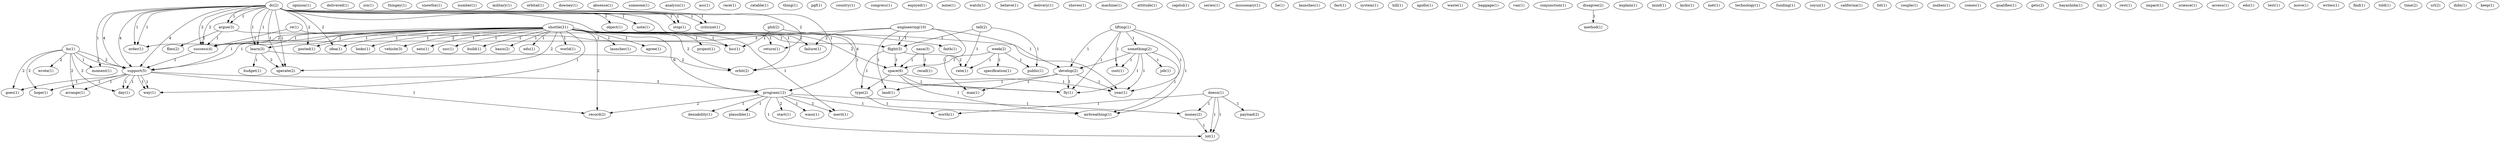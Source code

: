 digraph G {
  hs [ label="hs(1)" ];
  moment [ label="moment(1)" ];
  support [ label="support(1)" ];
  hope [ label="hope(1)" ];
  arrange [ label="arrange(1)" ];
  goes [ label="goes(1)" ];
  support [ label="support(5)" ];
  day [ label="day(1)" ];
  wrote [ label="wrote(1)" ];
  opinion [ label="opinion(1)" ];
  delivered [ label="delivered(1)" ];
  isn [ label="isn(1)" ];
  thingey [ label="thingey(1)" ];
  shuttle [ label="shuttle(21)" ];
  launcher [ label="launcher(1)" ];
  agree [ label="agree(1)" ];
  project [ label="project(1)" ];
  looks [ label="looks(1)" ];
  posted [ label="posted(1)" ];
  vehicle [ label="vehicle(3)" ];
  eats [ label="eats(1)" ];
  usc [ label="usc(1)" ];
  build [ label="build(1)" ];
  program [ label="program(12)" ];
  idea [ label="idea(1)" ];
  basis [ label="basis(2)" ];
  return [ label="return(1)" ];
  edu [ label="edu(1)" ];
  success [ label="success(4)" ];
  learn [ label="learn(3)" ];
  record [ label="record(2)" ];
  hsc [ label="hsc(1)" ];
  failure [ label="failure(1)" ];
  operate [ label="operate(2)" ];
  merit [ label="merit(1)" ];
  space [ label="space(6)" ];
  world [ label="world(1)" ];
  way [ label="way(1)" ];
  orbit [ label="orbit(2)" ];
  year [ label="year(1)" ];
  fly [ label="fly(1)" ];
  order [ label="order(1)" ];
  snowfox [ label="snowfox(1)" ];
  number [ label="number(1)" ];
  military [ label="military(1)" ];
  orbital [ label="orbital(1)" ];
  downey [ label="downey(1)" ];
  absense [ label="absense(1)" ];
  someone [ label="someone(1)" ];
  analysis [ label="analysis(1)" ];
  ass [ label="ass(1)" ];
  dc [ label="dc(3)" ];
  object [ label="object(1)" ];
  note [ label="note(1)" ];
  argue [ label="argue(3)" ];
  stop [ label="stop(1)" ];
  criticize [ label="criticize(1)" ];
  race [ label="race(1)" ];
  ratable [ label="ratable(1)" ];
  thing [ label="thing(1)" ];
  pgf [ label="pgf(1)" ];
  country [ label="country(1)" ];
  congress [ label="congress(1)" ];
  enjoyed [ label="enjoyed(1)" ];
  mine [ label="mine(1)" ];
  watch [ label="watch(1)" ];
  believe [ label="believe(1)" ];
  delivery [ label="delivery(1)" ];
  shoves [ label="shoves(1)" ];
  machine [ label="machine(1)" ];
  attitude [ label="attitude(1)" ];
  capitol [ label="capitol(1)" ];
  series [ label="series(1)" ];
  missionary [ label="missionary(1)" ];
  lifting [ label="lifting(1)" ];
  something [ label="something(2)" ];
  cost [ label="cost(1)" ];
  develop [ label="develop(2)" ];
  airbreathing [ label="airbreathing(1)" ];
  job [ label="job(1)" ];
  lie [ label="lie(1)" ];
  launches [ label="launches(1)" ];
  fact [ label="fact(1)" ];
  system [ label="system(1)" ];
  hill [ label="hill(1)" ];
  start [ label="start(1)" ];
  wasn [ label="wasn(1)" ];
  deniability [ label="deniability(1)" ];
  plausible [ label="plausible(1)" ];
  worth [ label="worth(1)" ];
  money [ label="money(2)" ];
  lot [ label="lot(1)" ];
  apollo [ label="apollo(1)" ];
  waste [ label="waste(1)" ];
  baggage [ label="baggage(1)" ];
  van [ label="van(1)" ];
  conjunction [ label="conjunction(1)" ];
  disagree [ label="disagree(2)" ];
  method [ label="method(1)" ];
  explain [ label="explain(1)" ];
  mind [ label="mind(1)" ];
  kicks [ label="kicks(1)" ];
  week [ label="week(2)" ];
  specification [ label="specification(1)" ];
  public [ label="public(1)" ];
  rate [ label="rate(1)" ];
  met [ label="met(1)" ];
  technology [ label="technology(1)" ];
  funding [ label="funding(1)" ];
  soyuz [ label="soyuz(1)" ];
  engineering [ label="engineering(10)" ];
  man [ label="man(1)" ];
  land [ label="land(1)" ];
  flight [ label="flight(5)" ];
  california [ label="california(1)" ];
  bit [ label="bit(1)" ];
  couple [ label="couple(1)" ];
  mahen [ label="mahen(1)" ];
  dc [ label="dc(2)" ];
  flies [ label="flies(2)" ];
  comes [ label="comes(1)" ];
  qualifies [ label="qualifies(1)" ];
  tell [ label="tell(2)" ];
  gets [ label="gets(2)" ];
  re [ label="re(1)" ];
  phil [ label="phil(2)" ];
  faith [ label="faith(1)" ];
  hayashida [ label="hayashida(1)" ];
  budget [ label="budget(1)" ];
  hq [ label="hq(1)" ];
  rest [ label="rest(1)" ];
  doesn [ label="doesn(1)" ];
  payload [ label="payload(2)" ];
  impact [ label="impact(1)" ];
  science [ label="science(1)" ];
  type [ label="type(2)" ];
  nasa [ label="nasa(3)" ];
  recall [ label="recall(1)" ];
  access [ label="access(1)" ];
  edo [ label="edo(1)" ];
  doesn [ label="doesn(1)" ];
  test [ label="test(1)" ];
  move [ label="move(1)" ];
  writes [ label="writes(1)" ];
  find [ label="find(1)" ];
  told [ label="told(1)" ];
  time [ label="time(2)" ];
  srl [ label="srl(2)" ];
  didn [ label="didn(1)" ];
  keep [ label="keep(1)" ];
  hs -> moment [ label="1" ];
  hs -> support [ label="2" ];
  hs -> hope [ label="2" ];
  hs -> arrange [ label="2" ];
  hs -> goes [ label="2" ];
  hs -> support [ label="2" ];
  hs -> day [ label="2" ];
  hs -> wrote [ label="2" ];
  shuttle -> launcher [ label="1" ];
  shuttle -> agree [ label="1" ];
  shuttle -> project [ label="1" ];
  shuttle -> looks [ label="1" ];
  shuttle -> posted [ label="1" ];
  shuttle -> vehicle [ label="2" ];
  shuttle -> support [ label="1" ];
  shuttle -> eats [ label="1" ];
  shuttle -> usc [ label="1" ];
  shuttle -> build [ label="1" ];
  shuttle -> program [ label="6" ];
  shuttle -> idea [ label="1" ];
  shuttle -> basis [ label="1" ];
  shuttle -> return [ label="1" ];
  shuttle -> edu [ label="1" ];
  shuttle -> success [ label="1" ];
  shuttle -> learn [ label="2" ];
  shuttle -> record [ label="2" ];
  shuttle -> support [ label="1" ];
  shuttle -> hsc [ label="1" ];
  shuttle -> failure [ label="1" ];
  shuttle -> operate [ label="2" ];
  shuttle -> merit [ label="1" ];
  shuttle -> space [ label="2" ];
  shuttle -> world [ label="1" ];
  shuttle -> way [ label="1" ];
  shuttle -> orbit [ label="2" ];
  shuttle -> year [ label="1" ];
  shuttle -> fly [ label="1" ];
  shuttle -> order [ label="2" ];
  dc -> moment [ label="1" ];
  dc -> posted [ label="2" ];
  dc -> support [ label="4" ];
  dc -> object [ label="1" ];
  dc -> program [ label="4" ];
  dc -> idea [ label="2" ];
  dc -> return [ label="2" ];
  dc -> note [ label="1" ];
  dc -> argue [ label="1" ];
  dc -> success [ label="2" ];
  dc -> learn [ label="1" ];
  dc -> support [ label="4" ];
  dc -> operate [ label="1" ];
  dc -> stop [ label="1" ];
  dc -> orbit [ label="1" ];
  dc -> order [ label="1" ];
  dc -> criticize [ label="1" ];
  support -> program [ label="3" ];
  support -> hope [ label="1" ];
  support -> arrange [ label="1" ];
  support -> goes [ label="1" ];
  support -> record [ label="1" ];
  support -> day [ label="1" ];
  support -> way [ label="1" ];
  lifting -> something [ label="1" ];
  lifting -> cost [ label="1" ];
  lifting -> develop [ label="1" ];
  lifting -> year [ label="1" ];
  lifting -> fly [ label="1" ];
  lifting -> airbreathing [ label="1" ];
  something -> cost [ label="1" ];
  something -> job [ label="1" ];
  something -> develop [ label="1" ];
  something -> year [ label="1" ];
  something -> fly [ label="1" ];
  something -> airbreathing [ label="1" ];
  program -> start [ label="2" ];
  program -> wasn [ label="1" ];
  program -> deniability [ label="1" ];
  program -> record [ label="2" ];
  program -> plausible [ label="1" ];
  program -> merit [ label="1" ];
  program -> worth [ label="1" ];
  program -> money [ label="1" ];
  program -> lot [ label="1" ];
  disagree -> method [ label="1" ];
  week -> specification [ label="1" ];
  week -> public [ label="1" ];
  week -> space [ label="1" ];
  week -> rate [ label="1" ];
  engineering -> develop [ label="1" ];
  engineering -> success [ label="3" ];
  engineering -> man [ label="1" ];
  engineering -> failure [ label="2" ];
  engineering -> land [ label="1" ];
  engineering -> flight [ label="1" ];
  dc -> argue [ label="1" ];
  dc -> success [ label="2" ];
  dc -> learn [ label="1" ];
  dc -> support [ label="4" ];
  dc -> operate [ label="1" ];
  dc -> stop [ label="1" ];
  dc -> orbit [ label="1" ];
  dc -> order [ label="1" ];
  dc -> criticize [ label="1" ];
  argue -> success [ label="1" ];
  argue -> flight [ label="1" ];
  argue -> flies [ label="1" ];
  develop -> man [ label="1" ];
  develop -> land [ label="1" ];
  develop -> year [ label="1" ];
  develop -> fly [ label="1" ];
  tell -> public [ label="1" ];
  tell -> flight [ label="1" ];
  tell -> rate [ label="1" ];
  re -> success [ label="1" ];
  re -> hsc [ label="1" ];
  success -> support [ label="1" ];
  phil -> hsc [ label="1" ];
  phil -> faith [ label="1" ];
  learn -> budget [ label="1" ];
  learn -> operate [ label="2" ];
  learn -> orbit [ label="2" ];
  support -> day [ label="1" ];
  support -> way [ label="1" ];
  doesn -> worth [ label="1" ];
  doesn -> payload [ label="1" ];
  doesn -> money [ label="1" ];
  doesn -> lot [ label="1" ];
  flight -> space [ label="1" ];
  flight -> type [ label="1" ];
  flight -> rate [ label="2" ];
  nasa -> space [ label="1" ];
  nasa -> recall [ label="1" ];
  space -> year [ label="1" ];
  space -> fly [ label="1" ];
  space -> type [ label="1" ];
  space -> airbreathing [ label="1" ];
  money -> lot [ label="1" ];
  doesn -> lot [ label="1" ];
  type -> airbreathing [ label="1" ];
}
